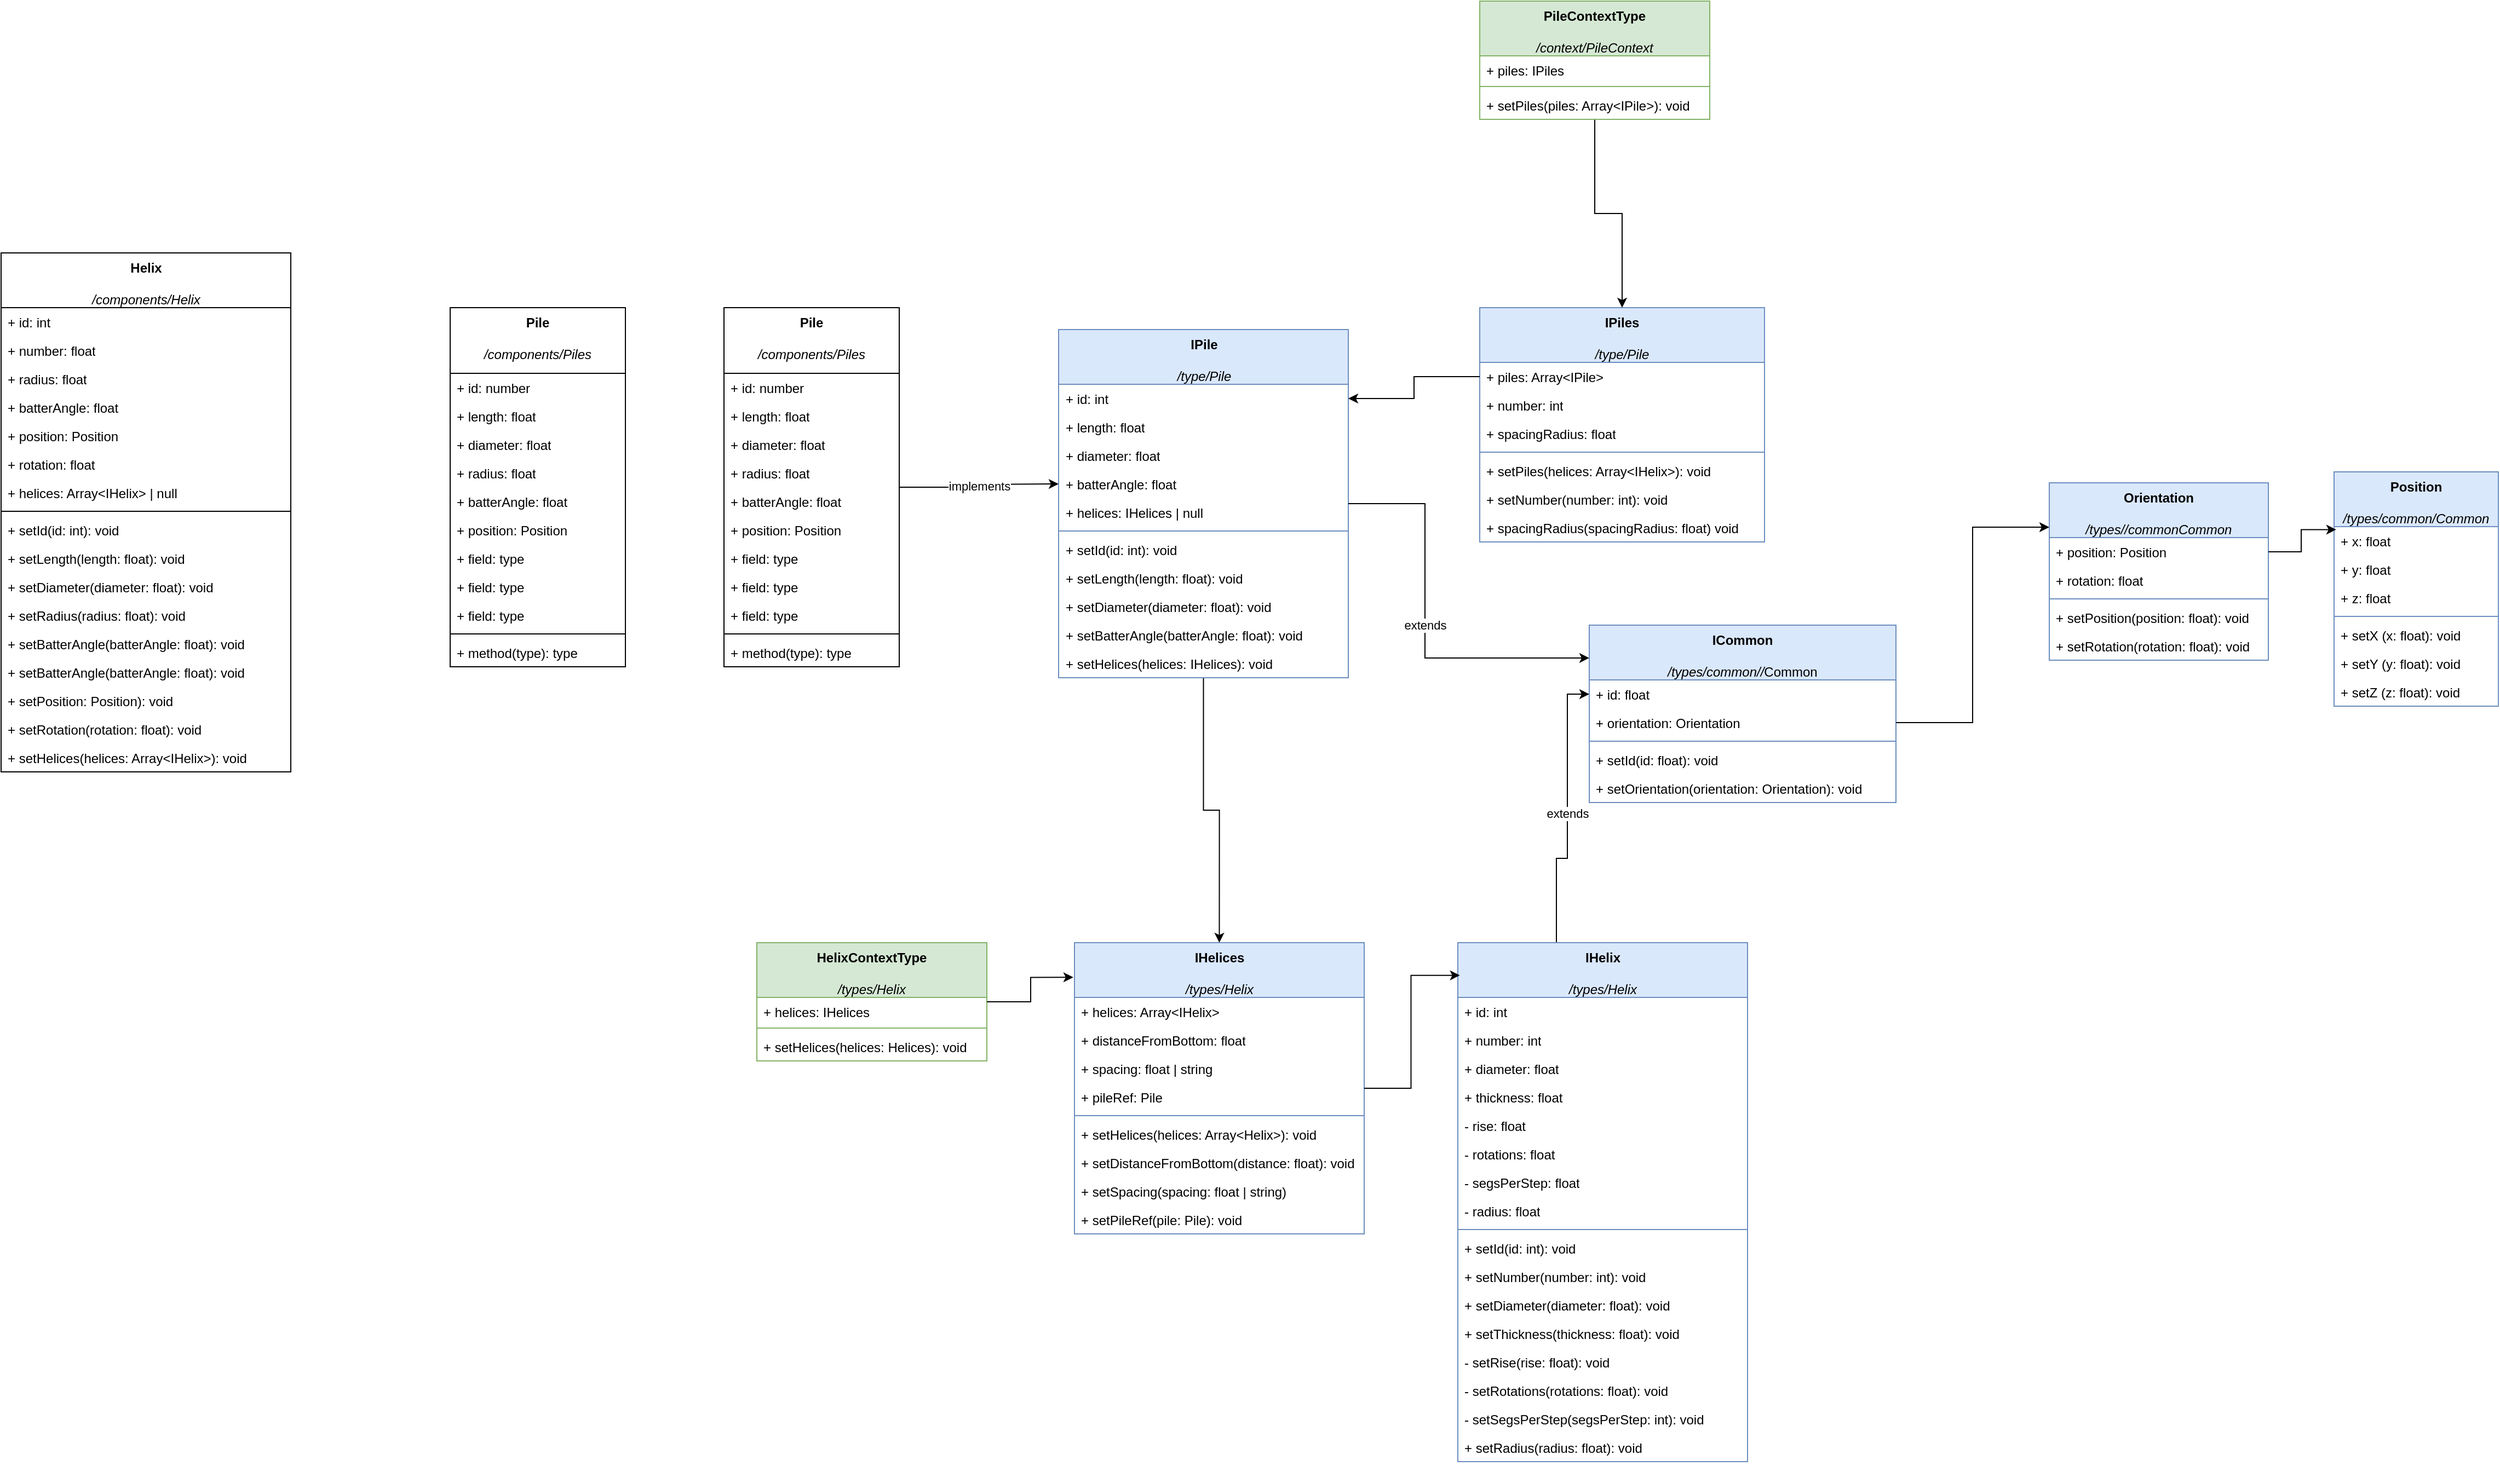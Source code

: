 <mxfile version="23.1.6" type="device">
  <diagram id="C5RBs43oDa-KdzZeNtuy" name="Page-1">
    <mxGraphModel dx="1718" dy="734" grid="1" gridSize="10" guides="1" tooltips="1" connect="1" arrows="1" fold="1" page="1" pageScale="1" pageWidth="827" pageHeight="1169" math="0" shadow="0">
      <root>
        <mxCell id="WIyWlLk6GJQsqaUBKTNV-0" />
        <mxCell id="WIyWlLk6GJQsqaUBKTNV-1" parent="WIyWlLk6GJQsqaUBKTNV-0" />
        <mxCell id="JSByP0DEHDmS1XkmtdI1-201" style="edgeStyle=orthogonalEdgeStyle;rounded=0;orthogonalLoop=1;jettySize=auto;html=1;entryX=0.5;entryY=0;entryDx=0;entryDy=0;" edge="1" parent="WIyWlLk6GJQsqaUBKTNV-1" source="JSByP0DEHDmS1XkmtdI1-0" target="JSByP0DEHDmS1XkmtdI1-121">
          <mxGeometry relative="1" as="geometry" />
        </mxCell>
        <mxCell id="JSByP0DEHDmS1XkmtdI1-0" value="IPile&lt;br style=&quot;border-color: var(--border-color);&quot;&gt;&lt;br style=&quot;border-color: var(--border-color);&quot;&gt;&lt;i style=&quot;border-color: var(--border-color); font-weight: normal;&quot;&gt;/type/Pile&lt;/i&gt;" style="swimlane;fontStyle=1;align=center;verticalAlign=top;childLayout=stackLayout;horizontal=1;startSize=50;horizontalStack=0;resizeParent=1;resizeParentMax=0;resizeLast=0;collapsible=1;marginBottom=0;whiteSpace=wrap;html=1;fillColor=#dae8fc;strokeColor=#6c8ebf;" vertex="1" parent="WIyWlLk6GJQsqaUBKTNV-1">
          <mxGeometry x="315.5" y="380" width="264.5" height="318" as="geometry" />
        </mxCell>
        <mxCell id="JSByP0DEHDmS1XkmtdI1-1" value="+ id: int" style="text;strokeColor=none;fillColor=none;align=left;verticalAlign=top;spacingLeft=4;spacingRight=4;overflow=hidden;rotatable=0;points=[[0,0.5],[1,0.5]];portConstraint=eastwest;whiteSpace=wrap;html=1;" vertex="1" parent="JSByP0DEHDmS1XkmtdI1-0">
          <mxGeometry y="50" width="264.5" height="26" as="geometry" />
        </mxCell>
        <mxCell id="JSByP0DEHDmS1XkmtdI1-5" value="+ length: float" style="text;strokeColor=none;fillColor=none;align=left;verticalAlign=top;spacingLeft=4;spacingRight=4;overflow=hidden;rotatable=0;points=[[0,0.5],[1,0.5]];portConstraint=eastwest;whiteSpace=wrap;html=1;" vertex="1" parent="JSByP0DEHDmS1XkmtdI1-0">
          <mxGeometry y="76" width="264.5" height="26" as="geometry" />
        </mxCell>
        <mxCell id="JSByP0DEHDmS1XkmtdI1-6" value="+ diameter: float" style="text;strokeColor=none;fillColor=none;align=left;verticalAlign=top;spacingLeft=4;spacingRight=4;overflow=hidden;rotatable=0;points=[[0,0.5],[1,0.5]];portConstraint=eastwest;whiteSpace=wrap;html=1;" vertex="1" parent="JSByP0DEHDmS1XkmtdI1-0">
          <mxGeometry y="102" width="264.5" height="26" as="geometry" />
        </mxCell>
        <mxCell id="JSByP0DEHDmS1XkmtdI1-9" value="+ batterAngle: float" style="text;strokeColor=none;fillColor=none;align=left;verticalAlign=top;spacingLeft=4;spacingRight=4;overflow=hidden;rotatable=0;points=[[0,0.5],[1,0.5]];portConstraint=eastwest;whiteSpace=wrap;html=1;" vertex="1" parent="JSByP0DEHDmS1XkmtdI1-0">
          <mxGeometry y="128" width="264.5" height="26" as="geometry" />
        </mxCell>
        <mxCell id="JSByP0DEHDmS1XkmtdI1-11" value="+ helices:&amp;nbsp;IHelices&lt;span style=&quot;background-color: initial;&quot;&gt;&amp;nbsp;| null&lt;/span&gt;" style="text;strokeColor=none;fillColor=none;align=left;verticalAlign=top;spacingLeft=4;spacingRight=4;overflow=hidden;rotatable=0;points=[[0,0.5],[1,0.5]];portConstraint=eastwest;whiteSpace=wrap;html=1;" vertex="1" parent="JSByP0DEHDmS1XkmtdI1-0">
          <mxGeometry y="154" width="264.5" height="26" as="geometry" />
        </mxCell>
        <mxCell id="JSByP0DEHDmS1XkmtdI1-2" value="" style="line;strokeWidth=1;fillColor=none;align=left;verticalAlign=middle;spacingTop=-1;spacingLeft=3;spacingRight=3;rotatable=0;labelPosition=right;points=[];portConstraint=eastwest;strokeColor=inherit;" vertex="1" parent="JSByP0DEHDmS1XkmtdI1-0">
          <mxGeometry y="180" width="264.5" height="8" as="geometry" />
        </mxCell>
        <mxCell id="JSByP0DEHDmS1XkmtdI1-3" value="+ setId(id: int): void" style="text;strokeColor=none;fillColor=none;align=left;verticalAlign=top;spacingLeft=4;spacingRight=4;overflow=hidden;rotatable=0;points=[[0,0.5],[1,0.5]];portConstraint=eastwest;whiteSpace=wrap;html=1;" vertex="1" parent="JSByP0DEHDmS1XkmtdI1-0">
          <mxGeometry y="188" width="264.5" height="26" as="geometry" />
        </mxCell>
        <mxCell id="JSByP0DEHDmS1XkmtdI1-74" value="+ setLength(length: float): void" style="text;strokeColor=none;fillColor=none;align=left;verticalAlign=top;spacingLeft=4;spacingRight=4;overflow=hidden;rotatable=0;points=[[0,0.5],[1,0.5]];portConstraint=eastwest;whiteSpace=wrap;html=1;" vertex="1" parent="JSByP0DEHDmS1XkmtdI1-0">
          <mxGeometry y="214" width="264.5" height="26" as="geometry" />
        </mxCell>
        <mxCell id="JSByP0DEHDmS1XkmtdI1-75" value="+ setDiameter(diameter: float): void" style="text;strokeColor=none;fillColor=none;align=left;verticalAlign=top;spacingLeft=4;spacingRight=4;overflow=hidden;rotatable=0;points=[[0,0.5],[1,0.5]];portConstraint=eastwest;whiteSpace=wrap;html=1;" vertex="1" parent="JSByP0DEHDmS1XkmtdI1-0">
          <mxGeometry y="240" width="264.5" height="26" as="geometry" />
        </mxCell>
        <mxCell id="JSByP0DEHDmS1XkmtdI1-76" value="+ setBatterAngle(batterAngle: float): void" style="text;strokeColor=none;fillColor=none;align=left;verticalAlign=top;spacingLeft=4;spacingRight=4;overflow=hidden;rotatable=0;points=[[0,0.5],[1,0.5]];portConstraint=eastwest;whiteSpace=wrap;html=1;" vertex="1" parent="JSByP0DEHDmS1XkmtdI1-0">
          <mxGeometry y="266" width="264.5" height="26" as="geometry" />
        </mxCell>
        <mxCell id="JSByP0DEHDmS1XkmtdI1-77" value="+ setHelices(helices: IHelices): void" style="text;strokeColor=none;fillColor=none;align=left;verticalAlign=top;spacingLeft=4;spacingRight=4;overflow=hidden;rotatable=0;points=[[0,0.5],[1,0.5]];portConstraint=eastwest;whiteSpace=wrap;html=1;" vertex="1" parent="JSByP0DEHDmS1XkmtdI1-0">
          <mxGeometry y="292" width="264.5" height="26" as="geometry" />
        </mxCell>
        <mxCell id="JSByP0DEHDmS1XkmtdI1-17" value="IPiles&lt;br&gt;&lt;br&gt;&lt;i style=&quot;border-color: var(--border-color); font-weight: normal;&quot;&gt;/type/Pile&lt;/i&gt;" style="swimlane;fontStyle=1;align=center;verticalAlign=top;childLayout=stackLayout;horizontal=1;startSize=50;horizontalStack=0;resizeParent=1;resizeParentMax=0;resizeLast=0;collapsible=1;marginBottom=0;whiteSpace=wrap;html=1;fillColor=#dae8fc;strokeColor=#6c8ebf;" vertex="1" parent="WIyWlLk6GJQsqaUBKTNV-1">
          <mxGeometry x="700" y="360" width="260" height="214" as="geometry" />
        </mxCell>
        <mxCell id="JSByP0DEHDmS1XkmtdI1-18" value="+ piles: Array&amp;lt;IPile&amp;gt;" style="text;strokeColor=none;fillColor=none;align=left;verticalAlign=top;spacingLeft=4;spacingRight=4;overflow=hidden;rotatable=0;points=[[0,0.5],[1,0.5]];portConstraint=eastwest;whiteSpace=wrap;html=1;" vertex="1" parent="JSByP0DEHDmS1XkmtdI1-17">
          <mxGeometry y="50" width="260" height="26" as="geometry" />
        </mxCell>
        <mxCell id="JSByP0DEHDmS1XkmtdI1-19" value="+ number: int" style="text;strokeColor=none;fillColor=none;align=left;verticalAlign=top;spacingLeft=4;spacingRight=4;overflow=hidden;rotatable=0;points=[[0,0.5],[1,0.5]];portConstraint=eastwest;whiteSpace=wrap;html=1;" vertex="1" parent="JSByP0DEHDmS1XkmtdI1-17">
          <mxGeometry y="76" width="260" height="26" as="geometry" />
        </mxCell>
        <mxCell id="JSByP0DEHDmS1XkmtdI1-197" value="+ spacingRadius: float" style="text;strokeColor=none;fillColor=none;align=left;verticalAlign=top;spacingLeft=4;spacingRight=4;overflow=hidden;rotatable=0;points=[[0,0.5],[1,0.5]];portConstraint=eastwest;whiteSpace=wrap;html=1;" vertex="1" parent="JSByP0DEHDmS1XkmtdI1-17">
          <mxGeometry y="102" width="260" height="26" as="geometry" />
        </mxCell>
        <mxCell id="JSByP0DEHDmS1XkmtdI1-27" value="" style="line;strokeWidth=1;fillColor=none;align=left;verticalAlign=middle;spacingTop=-1;spacingLeft=3;spacingRight=3;rotatable=0;labelPosition=right;points=[];portConstraint=eastwest;strokeColor=inherit;" vertex="1" parent="JSByP0DEHDmS1XkmtdI1-17">
          <mxGeometry y="128" width="260" height="8" as="geometry" />
        </mxCell>
        <mxCell id="JSByP0DEHDmS1XkmtdI1-28" value="+ setPiles(helices: Array&amp;lt;IHelix&amp;gt;): void" style="text;strokeColor=none;fillColor=none;align=left;verticalAlign=top;spacingLeft=4;spacingRight=4;overflow=hidden;rotatable=0;points=[[0,0.5],[1,0.5]];portConstraint=eastwest;whiteSpace=wrap;html=1;" vertex="1" parent="JSByP0DEHDmS1XkmtdI1-17">
          <mxGeometry y="136" width="260" height="26" as="geometry" />
        </mxCell>
        <mxCell id="JSByP0DEHDmS1XkmtdI1-31" value="+ setNumber(number: int): void" style="text;strokeColor=none;fillColor=none;align=left;verticalAlign=top;spacingLeft=4;spacingRight=4;overflow=hidden;rotatable=0;points=[[0,0.5],[1,0.5]];portConstraint=eastwest;whiteSpace=wrap;html=1;" vertex="1" parent="JSByP0DEHDmS1XkmtdI1-17">
          <mxGeometry y="162" width="260" height="26" as="geometry" />
        </mxCell>
        <mxCell id="JSByP0DEHDmS1XkmtdI1-198" value="+ spacingRadius(spacingRadius: float) void" style="text;strokeColor=none;fillColor=none;align=left;verticalAlign=top;spacingLeft=4;spacingRight=4;overflow=hidden;rotatable=0;points=[[0,0.5],[1,0.5]];portConstraint=eastwest;whiteSpace=wrap;html=1;" vertex="1" parent="JSByP0DEHDmS1XkmtdI1-17">
          <mxGeometry y="188" width="260" height="26" as="geometry" />
        </mxCell>
        <mxCell id="JSByP0DEHDmS1XkmtdI1-33" value="Position&lt;br&gt;&lt;br&gt;&lt;i style=&quot;border-color: var(--border-color); font-weight: normal;&quot;&gt;/types/common/Common&lt;/i&gt;" style="swimlane;fontStyle=1;align=center;verticalAlign=top;childLayout=stackLayout;horizontal=1;startSize=50;horizontalStack=0;resizeParent=1;resizeParentMax=0;resizeLast=0;collapsible=1;marginBottom=0;whiteSpace=wrap;html=1;fillColor=#dae8fc;strokeColor=#6c8ebf;" vertex="1" parent="WIyWlLk6GJQsqaUBKTNV-1">
          <mxGeometry x="1480" y="510" width="150" height="214" as="geometry" />
        </mxCell>
        <mxCell id="JSByP0DEHDmS1XkmtdI1-34" value="+ x: float" style="text;strokeColor=none;fillColor=none;align=left;verticalAlign=top;spacingLeft=4;spacingRight=4;overflow=hidden;rotatable=0;points=[[0,0.5],[1,0.5]];portConstraint=eastwest;whiteSpace=wrap;html=1;" vertex="1" parent="JSByP0DEHDmS1XkmtdI1-33">
          <mxGeometry y="50" width="150" height="26" as="geometry" />
        </mxCell>
        <mxCell id="JSByP0DEHDmS1XkmtdI1-35" value="+ y: float" style="text;strokeColor=none;fillColor=none;align=left;verticalAlign=top;spacingLeft=4;spacingRight=4;overflow=hidden;rotatable=0;points=[[0,0.5],[1,0.5]];portConstraint=eastwest;whiteSpace=wrap;html=1;" vertex="1" parent="JSByP0DEHDmS1XkmtdI1-33">
          <mxGeometry y="76" width="150" height="26" as="geometry" />
        </mxCell>
        <mxCell id="JSByP0DEHDmS1XkmtdI1-39" value="+ z: float" style="text;strokeColor=none;fillColor=none;align=left;verticalAlign=top;spacingLeft=4;spacingRight=4;overflow=hidden;rotatable=0;points=[[0,0.5],[1,0.5]];portConstraint=eastwest;whiteSpace=wrap;html=1;" vertex="1" parent="JSByP0DEHDmS1XkmtdI1-33">
          <mxGeometry y="102" width="150" height="26" as="geometry" />
        </mxCell>
        <mxCell id="JSByP0DEHDmS1XkmtdI1-36" value="" style="line;strokeWidth=1;fillColor=none;align=left;verticalAlign=middle;spacingTop=-1;spacingLeft=3;spacingRight=3;rotatable=0;labelPosition=right;points=[];portConstraint=eastwest;strokeColor=inherit;" vertex="1" parent="JSByP0DEHDmS1XkmtdI1-33">
          <mxGeometry y="128" width="150" height="8" as="geometry" />
        </mxCell>
        <mxCell id="JSByP0DEHDmS1XkmtdI1-37" value="+ setX (x: float): void" style="text;strokeColor=none;fillColor=none;align=left;verticalAlign=top;spacingLeft=4;spacingRight=4;overflow=hidden;rotatable=0;points=[[0,0.5],[1,0.5]];portConstraint=eastwest;whiteSpace=wrap;html=1;" vertex="1" parent="JSByP0DEHDmS1XkmtdI1-33">
          <mxGeometry y="136" width="150" height="26" as="geometry" />
        </mxCell>
        <mxCell id="JSByP0DEHDmS1XkmtdI1-38" value="+ setY (y: float): void" style="text;strokeColor=none;fillColor=none;align=left;verticalAlign=top;spacingLeft=4;spacingRight=4;overflow=hidden;rotatable=0;points=[[0,0.5],[1,0.5]];portConstraint=eastwest;whiteSpace=wrap;html=1;" vertex="1" parent="JSByP0DEHDmS1XkmtdI1-33">
          <mxGeometry y="162" width="150" height="26" as="geometry" />
        </mxCell>
        <mxCell id="JSByP0DEHDmS1XkmtdI1-40" value="+ setZ (z: float): void" style="text;strokeColor=none;fillColor=none;align=left;verticalAlign=top;spacingLeft=4;spacingRight=4;overflow=hidden;rotatable=0;points=[[0,0.5],[1,0.5]];portConstraint=eastwest;whiteSpace=wrap;html=1;" vertex="1" parent="JSByP0DEHDmS1XkmtdI1-33">
          <mxGeometry y="188" width="150" height="26" as="geometry" />
        </mxCell>
        <mxCell id="JSByP0DEHDmS1XkmtdI1-42" style="edgeStyle=orthogonalEdgeStyle;rounded=0;orthogonalLoop=1;jettySize=auto;html=1;entryX=1;entryY=0.5;entryDx=0;entryDy=0;" edge="1" parent="WIyWlLk6GJQsqaUBKTNV-1" source="JSByP0DEHDmS1XkmtdI1-18" target="JSByP0DEHDmS1XkmtdI1-1">
          <mxGeometry relative="1" as="geometry" />
        </mxCell>
        <mxCell id="JSByP0DEHDmS1XkmtdI1-59" style="edgeStyle=orthogonalEdgeStyle;rounded=0;orthogonalLoop=1;jettySize=auto;html=1;entryX=0.5;entryY=0;entryDx=0;entryDy=0;" edge="1" parent="WIyWlLk6GJQsqaUBKTNV-1" source="JSByP0DEHDmS1XkmtdI1-43" target="JSByP0DEHDmS1XkmtdI1-17">
          <mxGeometry relative="1" as="geometry" />
        </mxCell>
        <mxCell id="JSByP0DEHDmS1XkmtdI1-43" value="PileContextType&lt;br&gt;&lt;br&gt;&lt;i style=&quot;border-color: var(--border-color); font-weight: normal;&quot;&gt;/context/PileContext&lt;/i&gt;" style="swimlane;fontStyle=1;align=center;verticalAlign=top;childLayout=stackLayout;horizontal=1;startSize=50;horizontalStack=0;resizeParent=1;resizeParentMax=0;resizeLast=0;collapsible=1;marginBottom=0;whiteSpace=wrap;html=1;fillColor=#d5e8d4;strokeColor=#82b366;" vertex="1" parent="WIyWlLk6GJQsqaUBKTNV-1">
          <mxGeometry x="700" y="80" width="210" height="108" as="geometry" />
        </mxCell>
        <mxCell id="JSByP0DEHDmS1XkmtdI1-44" value="+ piles: IPiles" style="text;strokeColor=none;fillColor=none;align=left;verticalAlign=top;spacingLeft=4;spacingRight=4;overflow=hidden;rotatable=0;points=[[0,0.5],[1,0.5]];portConstraint=eastwest;whiteSpace=wrap;html=1;" vertex="1" parent="JSByP0DEHDmS1XkmtdI1-43">
          <mxGeometry y="50" width="210" height="24" as="geometry" />
        </mxCell>
        <mxCell id="JSByP0DEHDmS1XkmtdI1-53" value="" style="line;strokeWidth=1;fillColor=none;align=left;verticalAlign=middle;spacingTop=-1;spacingLeft=3;spacingRight=3;rotatable=0;labelPosition=right;points=[];portConstraint=eastwest;strokeColor=inherit;" vertex="1" parent="JSByP0DEHDmS1XkmtdI1-43">
          <mxGeometry y="74" width="210" height="8" as="geometry" />
        </mxCell>
        <mxCell id="JSByP0DEHDmS1XkmtdI1-54" value="+ setPiles(piles: Array&amp;lt;IPile&amp;gt;): void" style="text;strokeColor=none;fillColor=none;align=left;verticalAlign=top;spacingLeft=4;spacingRight=4;overflow=hidden;rotatable=0;points=[[0,0.5],[1,0.5]];portConstraint=eastwest;whiteSpace=wrap;html=1;" vertex="1" parent="JSByP0DEHDmS1XkmtdI1-43">
          <mxGeometry y="82" width="210" height="26" as="geometry" />
        </mxCell>
        <mxCell id="JSByP0DEHDmS1XkmtdI1-72" value="implements" style="edgeStyle=orthogonalEdgeStyle;rounded=0;orthogonalLoop=1;jettySize=auto;html=1;entryX=0;entryY=0.5;entryDx=0;entryDy=0;" edge="1" parent="WIyWlLk6GJQsqaUBKTNV-1" source="JSByP0DEHDmS1XkmtdI1-60">
          <mxGeometry relative="1" as="geometry">
            <mxPoint x="315.5" y="521.0" as="targetPoint" />
          </mxGeometry>
        </mxCell>
        <mxCell id="JSByP0DEHDmS1XkmtdI1-60" value="Pile&lt;br&gt;&lt;br&gt;&lt;span style=&quot;font-weight: normal;&quot;&gt;&lt;i&gt;/components/Piles&lt;/i&gt;&lt;/span&gt;" style="swimlane;fontStyle=1;align=center;verticalAlign=top;childLayout=stackLayout;horizontal=1;startSize=60;horizontalStack=0;resizeParent=1;resizeParentMax=0;resizeLast=0;collapsible=1;marginBottom=0;whiteSpace=wrap;html=1;rounded=0;" vertex="1" parent="WIyWlLk6GJQsqaUBKTNV-1">
          <mxGeometry x="10" y="360" width="160" height="328" as="geometry" />
        </mxCell>
        <mxCell id="JSByP0DEHDmS1XkmtdI1-61" value="+ id: number" style="text;strokeColor=none;fillColor=none;align=left;verticalAlign=top;spacingLeft=4;spacingRight=4;overflow=hidden;rotatable=0;points=[[0,0.5],[1,0.5]];portConstraint=eastwest;whiteSpace=wrap;html=1;" vertex="1" parent="JSByP0DEHDmS1XkmtdI1-60">
          <mxGeometry y="60" width="160" height="26" as="geometry" />
        </mxCell>
        <mxCell id="JSByP0DEHDmS1XkmtdI1-62" value="+ length: float" style="text;strokeColor=none;fillColor=none;align=left;verticalAlign=top;spacingLeft=4;spacingRight=4;overflow=hidden;rotatable=0;points=[[0,0.5],[1,0.5]];portConstraint=eastwest;whiteSpace=wrap;html=1;" vertex="1" parent="JSByP0DEHDmS1XkmtdI1-60">
          <mxGeometry y="86" width="160" height="26" as="geometry" />
        </mxCell>
        <mxCell id="JSByP0DEHDmS1XkmtdI1-63" value="+ diameter: float" style="text;strokeColor=none;fillColor=none;align=left;verticalAlign=top;spacingLeft=4;spacingRight=4;overflow=hidden;rotatable=0;points=[[0,0.5],[1,0.5]];portConstraint=eastwest;whiteSpace=wrap;html=1;" vertex="1" parent="JSByP0DEHDmS1XkmtdI1-60">
          <mxGeometry y="112" width="160" height="26" as="geometry" />
        </mxCell>
        <mxCell id="JSByP0DEHDmS1XkmtdI1-64" value="+ radius: float" style="text;strokeColor=none;fillColor=none;align=left;verticalAlign=top;spacingLeft=4;spacingRight=4;overflow=hidden;rotatable=0;points=[[0,0.5],[1,0.5]];portConstraint=eastwest;whiteSpace=wrap;html=1;" vertex="1" parent="JSByP0DEHDmS1XkmtdI1-60">
          <mxGeometry y="138" width="160" height="26" as="geometry" />
        </mxCell>
        <mxCell id="JSByP0DEHDmS1XkmtdI1-65" value="+ batterAngle: float" style="text;strokeColor=none;fillColor=none;align=left;verticalAlign=top;spacingLeft=4;spacingRight=4;overflow=hidden;rotatable=0;points=[[0,0.5],[1,0.5]];portConstraint=eastwest;whiteSpace=wrap;html=1;" vertex="1" parent="JSByP0DEHDmS1XkmtdI1-60">
          <mxGeometry y="164" width="160" height="26" as="geometry" />
        </mxCell>
        <mxCell id="JSByP0DEHDmS1XkmtdI1-66" value="+ position: Position" style="text;strokeColor=none;fillColor=none;align=left;verticalAlign=top;spacingLeft=4;spacingRight=4;overflow=hidden;rotatable=0;points=[[0,0.5],[1,0.5]];portConstraint=eastwest;whiteSpace=wrap;html=1;" vertex="1" parent="JSByP0DEHDmS1XkmtdI1-60">
          <mxGeometry y="190" width="160" height="26" as="geometry" />
        </mxCell>
        <mxCell id="JSByP0DEHDmS1XkmtdI1-67" value="+ field: type" style="text;strokeColor=none;fillColor=none;align=left;verticalAlign=top;spacingLeft=4;spacingRight=4;overflow=hidden;rotatable=0;points=[[0,0.5],[1,0.5]];portConstraint=eastwest;whiteSpace=wrap;html=1;" vertex="1" parent="JSByP0DEHDmS1XkmtdI1-60">
          <mxGeometry y="216" width="160" height="26" as="geometry" />
        </mxCell>
        <mxCell id="JSByP0DEHDmS1XkmtdI1-68" value="+ field: type" style="text;strokeColor=none;fillColor=none;align=left;verticalAlign=top;spacingLeft=4;spacingRight=4;overflow=hidden;rotatable=0;points=[[0,0.5],[1,0.5]];portConstraint=eastwest;whiteSpace=wrap;html=1;" vertex="1" parent="JSByP0DEHDmS1XkmtdI1-60">
          <mxGeometry y="242" width="160" height="26" as="geometry" />
        </mxCell>
        <mxCell id="JSByP0DEHDmS1XkmtdI1-69" value="+ field: type" style="text;strokeColor=none;fillColor=none;align=left;verticalAlign=top;spacingLeft=4;spacingRight=4;overflow=hidden;rotatable=0;points=[[0,0.5],[1,0.5]];portConstraint=eastwest;whiteSpace=wrap;html=1;" vertex="1" parent="JSByP0DEHDmS1XkmtdI1-60">
          <mxGeometry y="268" width="160" height="26" as="geometry" />
        </mxCell>
        <mxCell id="JSByP0DEHDmS1XkmtdI1-70" value="" style="line;strokeWidth=1;fillColor=none;align=left;verticalAlign=middle;spacingTop=-1;spacingLeft=3;spacingRight=3;rotatable=0;labelPosition=right;points=[];portConstraint=eastwest;strokeColor=inherit;" vertex="1" parent="JSByP0DEHDmS1XkmtdI1-60">
          <mxGeometry y="294" width="160" height="8" as="geometry" />
        </mxCell>
        <mxCell id="JSByP0DEHDmS1XkmtdI1-71" value="+ method(type): type" style="text;strokeColor=none;fillColor=none;align=left;verticalAlign=top;spacingLeft=4;spacingRight=4;overflow=hidden;rotatable=0;points=[[0,0.5],[1,0.5]];portConstraint=eastwest;whiteSpace=wrap;html=1;" vertex="1" parent="JSByP0DEHDmS1XkmtdI1-60">
          <mxGeometry y="302" width="160" height="26" as="geometry" />
        </mxCell>
        <mxCell id="JSByP0DEHDmS1XkmtdI1-102" value="Helix&lt;br style=&quot;border-color: var(--border-color);&quot;&gt;&lt;br style=&quot;border-color: var(--border-color);&quot;&gt;&lt;i style=&quot;border-color: var(--border-color); font-weight: normal;&quot;&gt;/components/Helix&lt;/i&gt;" style="swimlane;fontStyle=1;align=center;verticalAlign=top;childLayout=stackLayout;horizontal=1;startSize=50;horizontalStack=0;resizeParent=1;resizeParentMax=0;resizeLast=0;collapsible=1;marginBottom=0;whiteSpace=wrap;html=1;" vertex="1" parent="WIyWlLk6GJQsqaUBKTNV-1">
          <mxGeometry x="-650" y="310" width="264.5" height="474" as="geometry" />
        </mxCell>
        <mxCell id="JSByP0DEHDmS1XkmtdI1-103" value="+ id: int" style="text;strokeColor=none;fillColor=none;align=left;verticalAlign=top;spacingLeft=4;spacingRight=4;overflow=hidden;rotatable=0;points=[[0,0.5],[1,0.5]];portConstraint=eastwest;whiteSpace=wrap;html=1;" vertex="1" parent="JSByP0DEHDmS1XkmtdI1-102">
          <mxGeometry y="50" width="264.5" height="26" as="geometry" />
        </mxCell>
        <mxCell id="JSByP0DEHDmS1XkmtdI1-104" value="+ number: float" style="text;strokeColor=none;fillColor=none;align=left;verticalAlign=top;spacingLeft=4;spacingRight=4;overflow=hidden;rotatable=0;points=[[0,0.5],[1,0.5]];portConstraint=eastwest;whiteSpace=wrap;html=1;" vertex="1" parent="JSByP0DEHDmS1XkmtdI1-102">
          <mxGeometry y="76" width="264.5" height="26" as="geometry" />
        </mxCell>
        <mxCell id="JSByP0DEHDmS1XkmtdI1-106" value="+ radius: float" style="text;strokeColor=none;fillColor=none;align=left;verticalAlign=top;spacingLeft=4;spacingRight=4;overflow=hidden;rotatable=0;points=[[0,0.5],[1,0.5]];portConstraint=eastwest;whiteSpace=wrap;html=1;" vertex="1" parent="JSByP0DEHDmS1XkmtdI1-102">
          <mxGeometry y="102" width="264.5" height="26" as="geometry" />
        </mxCell>
        <mxCell id="JSByP0DEHDmS1XkmtdI1-107" value="+ batterAngle: float" style="text;strokeColor=none;fillColor=none;align=left;verticalAlign=top;spacingLeft=4;spacingRight=4;overflow=hidden;rotatable=0;points=[[0,0.5],[1,0.5]];portConstraint=eastwest;whiteSpace=wrap;html=1;" vertex="1" parent="JSByP0DEHDmS1XkmtdI1-102">
          <mxGeometry y="128" width="264.5" height="26" as="geometry" />
        </mxCell>
        <mxCell id="JSByP0DEHDmS1XkmtdI1-108" value="+ position: Position" style="text;strokeColor=none;fillColor=none;align=left;verticalAlign=top;spacingLeft=4;spacingRight=4;overflow=hidden;rotatable=0;points=[[0,0.5],[1,0.5]];portConstraint=eastwest;whiteSpace=wrap;html=1;" vertex="1" parent="JSByP0DEHDmS1XkmtdI1-102">
          <mxGeometry y="154" width="264.5" height="26" as="geometry" />
        </mxCell>
        <mxCell id="JSByP0DEHDmS1XkmtdI1-109" value="+ rotation: float" style="text;strokeColor=none;fillColor=none;align=left;verticalAlign=top;spacingLeft=4;spacingRight=4;overflow=hidden;rotatable=0;points=[[0,0.5],[1,0.5]];portConstraint=eastwest;whiteSpace=wrap;html=1;" vertex="1" parent="JSByP0DEHDmS1XkmtdI1-102">
          <mxGeometry y="180" width="264.5" height="26" as="geometry" />
        </mxCell>
        <mxCell id="JSByP0DEHDmS1XkmtdI1-110" value="+ helices: Array&amp;lt;IHelix&amp;gt; | null" style="text;strokeColor=none;fillColor=none;align=left;verticalAlign=top;spacingLeft=4;spacingRight=4;overflow=hidden;rotatable=0;points=[[0,0.5],[1,0.5]];portConstraint=eastwest;whiteSpace=wrap;html=1;" vertex="1" parent="JSByP0DEHDmS1XkmtdI1-102">
          <mxGeometry y="206" width="264.5" height="26" as="geometry" />
        </mxCell>
        <mxCell id="JSByP0DEHDmS1XkmtdI1-111" value="" style="line;strokeWidth=1;fillColor=none;align=left;verticalAlign=middle;spacingTop=-1;spacingLeft=3;spacingRight=3;rotatable=0;labelPosition=right;points=[];portConstraint=eastwest;strokeColor=inherit;" vertex="1" parent="JSByP0DEHDmS1XkmtdI1-102">
          <mxGeometry y="232" width="264.5" height="8" as="geometry" />
        </mxCell>
        <mxCell id="JSByP0DEHDmS1XkmtdI1-112" value="+ setId(id: int): void" style="text;strokeColor=none;fillColor=none;align=left;verticalAlign=top;spacingLeft=4;spacingRight=4;overflow=hidden;rotatable=0;points=[[0,0.5],[1,0.5]];portConstraint=eastwest;whiteSpace=wrap;html=1;" vertex="1" parent="JSByP0DEHDmS1XkmtdI1-102">
          <mxGeometry y="240" width="264.5" height="26" as="geometry" />
        </mxCell>
        <mxCell id="JSByP0DEHDmS1XkmtdI1-113" value="+ setLength(length: float): void" style="text;strokeColor=none;fillColor=none;align=left;verticalAlign=top;spacingLeft=4;spacingRight=4;overflow=hidden;rotatable=0;points=[[0,0.5],[1,0.5]];portConstraint=eastwest;whiteSpace=wrap;html=1;" vertex="1" parent="JSByP0DEHDmS1XkmtdI1-102">
          <mxGeometry y="266" width="264.5" height="26" as="geometry" />
        </mxCell>
        <mxCell id="JSByP0DEHDmS1XkmtdI1-114" value="+ setDiameter(diameter: float): void" style="text;strokeColor=none;fillColor=none;align=left;verticalAlign=top;spacingLeft=4;spacingRight=4;overflow=hidden;rotatable=0;points=[[0,0.5],[1,0.5]];portConstraint=eastwest;whiteSpace=wrap;html=1;" vertex="1" parent="JSByP0DEHDmS1XkmtdI1-102">
          <mxGeometry y="292" width="264.5" height="26" as="geometry" />
        </mxCell>
        <mxCell id="JSByP0DEHDmS1XkmtdI1-115" value="+ setRadius(radius: float): void" style="text;strokeColor=none;fillColor=none;align=left;verticalAlign=top;spacingLeft=4;spacingRight=4;overflow=hidden;rotatable=0;points=[[0,0.5],[1,0.5]];portConstraint=eastwest;whiteSpace=wrap;html=1;" vertex="1" parent="JSByP0DEHDmS1XkmtdI1-102">
          <mxGeometry y="318" width="264.5" height="26" as="geometry" />
        </mxCell>
        <mxCell id="JSByP0DEHDmS1XkmtdI1-116" value="+ setBatterAngle(batterAngle: float): void" style="text;strokeColor=none;fillColor=none;align=left;verticalAlign=top;spacingLeft=4;spacingRight=4;overflow=hidden;rotatable=0;points=[[0,0.5],[1,0.5]];portConstraint=eastwest;whiteSpace=wrap;html=1;" vertex="1" parent="JSByP0DEHDmS1XkmtdI1-102">
          <mxGeometry y="344" width="264.5" height="26" as="geometry" />
        </mxCell>
        <mxCell id="JSByP0DEHDmS1XkmtdI1-117" value="+ setBatterAngle(batterAngle: float): void" style="text;strokeColor=none;fillColor=none;align=left;verticalAlign=top;spacingLeft=4;spacingRight=4;overflow=hidden;rotatable=0;points=[[0,0.5],[1,0.5]];portConstraint=eastwest;whiteSpace=wrap;html=1;" vertex="1" parent="JSByP0DEHDmS1XkmtdI1-102">
          <mxGeometry y="370" width="264.5" height="26" as="geometry" />
        </mxCell>
        <mxCell id="JSByP0DEHDmS1XkmtdI1-118" value="+ setPosition: Position): void" style="text;strokeColor=none;fillColor=none;align=left;verticalAlign=top;spacingLeft=4;spacingRight=4;overflow=hidden;rotatable=0;points=[[0,0.5],[1,0.5]];portConstraint=eastwest;whiteSpace=wrap;html=1;" vertex="1" parent="JSByP0DEHDmS1XkmtdI1-102">
          <mxGeometry y="396" width="264.5" height="26" as="geometry" />
        </mxCell>
        <mxCell id="JSByP0DEHDmS1XkmtdI1-119" value="+ setRotation(rotation: float): void" style="text;strokeColor=none;fillColor=none;align=left;verticalAlign=top;spacingLeft=4;spacingRight=4;overflow=hidden;rotatable=0;points=[[0,0.5],[1,0.5]];portConstraint=eastwest;whiteSpace=wrap;html=1;" vertex="1" parent="JSByP0DEHDmS1XkmtdI1-102">
          <mxGeometry y="422" width="264.5" height="26" as="geometry" />
        </mxCell>
        <mxCell id="JSByP0DEHDmS1XkmtdI1-120" value="+ setHelices(helices: Array&amp;lt;IHelix&amp;gt;): void" style="text;strokeColor=none;fillColor=none;align=left;verticalAlign=top;spacingLeft=4;spacingRight=4;overflow=hidden;rotatable=0;points=[[0,0.5],[1,0.5]];portConstraint=eastwest;whiteSpace=wrap;html=1;" vertex="1" parent="JSByP0DEHDmS1XkmtdI1-102">
          <mxGeometry y="448" width="264.5" height="26" as="geometry" />
        </mxCell>
        <mxCell id="JSByP0DEHDmS1XkmtdI1-121" value="IHelices&lt;br style=&quot;border-color: var(--border-color);&quot;&gt;&lt;br style=&quot;border-color: var(--border-color);&quot;&gt;&lt;i style=&quot;border-color: var(--border-color); font-weight: normal;&quot;&gt;/types/Helix&lt;/i&gt;" style="swimlane;fontStyle=1;align=center;verticalAlign=top;childLayout=stackLayout;horizontal=1;startSize=50;horizontalStack=0;resizeParent=1;resizeParentMax=0;resizeLast=0;collapsible=1;marginBottom=0;whiteSpace=wrap;html=1;fillColor=#dae8fc;strokeColor=#6c8ebf;" vertex="1" parent="WIyWlLk6GJQsqaUBKTNV-1">
          <mxGeometry x="330" y="940" width="264.5" height="266" as="geometry" />
        </mxCell>
        <mxCell id="JSByP0DEHDmS1XkmtdI1-122" value="+ helices: Array&amp;lt;IHelix&amp;gt;" style="text;strokeColor=none;fillColor=none;align=left;verticalAlign=top;spacingLeft=4;spacingRight=4;overflow=hidden;rotatable=0;points=[[0,0.5],[1,0.5]];portConstraint=eastwest;whiteSpace=wrap;html=1;" vertex="1" parent="JSByP0DEHDmS1XkmtdI1-121">
          <mxGeometry y="50" width="264.5" height="26" as="geometry" />
        </mxCell>
        <mxCell id="JSByP0DEHDmS1XkmtdI1-123" value="+ distanceFromBottom: float" style="text;strokeColor=none;fillColor=none;align=left;verticalAlign=top;spacingLeft=4;spacingRight=4;overflow=hidden;rotatable=0;points=[[0,0.5],[1,0.5]];portConstraint=eastwest;whiteSpace=wrap;html=1;" vertex="1" parent="JSByP0DEHDmS1XkmtdI1-121">
          <mxGeometry y="76" width="264.5" height="26" as="geometry" />
        </mxCell>
        <mxCell id="JSByP0DEHDmS1XkmtdI1-180" value="+ spacing: float | string" style="text;strokeColor=none;fillColor=none;align=left;verticalAlign=top;spacingLeft=4;spacingRight=4;overflow=hidden;rotatable=0;points=[[0,0.5],[1,0.5]];portConstraint=eastwest;whiteSpace=wrap;html=1;" vertex="1" parent="JSByP0DEHDmS1XkmtdI1-121">
          <mxGeometry y="102" width="264.5" height="26" as="geometry" />
        </mxCell>
        <mxCell id="JSByP0DEHDmS1XkmtdI1-125" value="+ pileRef: Pile" style="text;strokeColor=none;fillColor=none;align=left;verticalAlign=top;spacingLeft=4;spacingRight=4;overflow=hidden;rotatable=0;points=[[0,0.5],[1,0.5]];portConstraint=eastwest;whiteSpace=wrap;html=1;" vertex="1" parent="JSByP0DEHDmS1XkmtdI1-121">
          <mxGeometry y="128" width="264.5" height="26" as="geometry" />
        </mxCell>
        <mxCell id="JSByP0DEHDmS1XkmtdI1-130" value="" style="line;strokeWidth=1;fillColor=none;align=left;verticalAlign=middle;spacingTop=-1;spacingLeft=3;spacingRight=3;rotatable=0;labelPosition=right;points=[];portConstraint=eastwest;strokeColor=inherit;" vertex="1" parent="JSByP0DEHDmS1XkmtdI1-121">
          <mxGeometry y="154" width="264.5" height="8" as="geometry" />
        </mxCell>
        <mxCell id="JSByP0DEHDmS1XkmtdI1-131" value="+ setHelices(helices: Array&amp;lt;Helix&amp;gt;): void" style="text;strokeColor=none;fillColor=none;align=left;verticalAlign=top;spacingLeft=4;spacingRight=4;overflow=hidden;rotatable=0;points=[[0,0.5],[1,0.5]];portConstraint=eastwest;whiteSpace=wrap;html=1;" vertex="1" parent="JSByP0DEHDmS1XkmtdI1-121">
          <mxGeometry y="162" width="264.5" height="26" as="geometry" />
        </mxCell>
        <mxCell id="JSByP0DEHDmS1XkmtdI1-132" value="+ setDistanceFromBottom(distance: float): void" style="text;strokeColor=none;fillColor=none;align=left;verticalAlign=top;spacingLeft=4;spacingRight=4;overflow=hidden;rotatable=0;points=[[0,0.5],[1,0.5]];portConstraint=eastwest;whiteSpace=wrap;html=1;" vertex="1" parent="JSByP0DEHDmS1XkmtdI1-121">
          <mxGeometry y="188" width="264.5" height="26" as="geometry" />
        </mxCell>
        <mxCell id="JSByP0DEHDmS1XkmtdI1-181" value="+ setSpacing(spacing: float | string)" style="text;strokeColor=none;fillColor=none;align=left;verticalAlign=top;spacingLeft=4;spacingRight=4;overflow=hidden;rotatable=0;points=[[0,0.5],[1,0.5]];portConstraint=eastwest;whiteSpace=wrap;html=1;" vertex="1" parent="JSByP0DEHDmS1XkmtdI1-121">
          <mxGeometry y="214" width="264.5" height="26" as="geometry" />
        </mxCell>
        <mxCell id="JSByP0DEHDmS1XkmtdI1-133" value="+ setPileRef(pile: Pile): void" style="text;strokeColor=none;fillColor=none;align=left;verticalAlign=top;spacingLeft=4;spacingRight=4;overflow=hidden;rotatable=0;points=[[0,0.5],[1,0.5]];portConstraint=eastwest;whiteSpace=wrap;html=1;" vertex="1" parent="JSByP0DEHDmS1XkmtdI1-121">
          <mxGeometry y="240" width="264.5" height="26" as="geometry" />
        </mxCell>
        <mxCell id="JSByP0DEHDmS1XkmtdI1-140" value="ICommon&lt;br&gt;&lt;br&gt;&lt;span style=&quot;font-weight: normal;&quot;&gt;&lt;i style=&quot;border-color: var(--border-color);&quot;&gt;/types/common//&lt;/i&gt;Common&lt;/span&gt;" style="swimlane;fontStyle=1;align=center;verticalAlign=top;childLayout=stackLayout;horizontal=1;startSize=50;horizontalStack=0;resizeParent=1;resizeParentMax=0;resizeLast=0;collapsible=1;marginBottom=0;whiteSpace=wrap;html=1;fillColor=#dae8fc;strokeColor=#6c8ebf;" vertex="1" parent="WIyWlLk6GJQsqaUBKTNV-1">
          <mxGeometry x="800" y="650" width="280" height="162" as="geometry" />
        </mxCell>
        <mxCell id="JSByP0DEHDmS1XkmtdI1-141" value="+ id: float" style="text;strokeColor=none;fillColor=none;align=left;verticalAlign=top;spacingLeft=4;spacingRight=4;overflow=hidden;rotatable=0;points=[[0,0.5],[1,0.5]];portConstraint=eastwest;whiteSpace=wrap;html=1;" vertex="1" parent="JSByP0DEHDmS1XkmtdI1-140">
          <mxGeometry y="50" width="280" height="26" as="geometry" />
        </mxCell>
        <mxCell id="JSByP0DEHDmS1XkmtdI1-178" value="+ orientation: Orientation" style="text;strokeColor=none;fillColor=none;align=left;verticalAlign=top;spacingLeft=4;spacingRight=4;overflow=hidden;rotatable=0;points=[[0,0.5],[1,0.5]];portConstraint=eastwest;whiteSpace=wrap;html=1;" vertex="1" parent="JSByP0DEHDmS1XkmtdI1-140">
          <mxGeometry y="76" width="280" height="26" as="geometry" />
        </mxCell>
        <mxCell id="JSByP0DEHDmS1XkmtdI1-144" value="" style="line;strokeWidth=1;fillColor=none;align=left;verticalAlign=middle;spacingTop=-1;spacingLeft=3;spacingRight=3;rotatable=0;labelPosition=right;points=[];portConstraint=eastwest;strokeColor=inherit;" vertex="1" parent="JSByP0DEHDmS1XkmtdI1-140">
          <mxGeometry y="102" width="280" height="8" as="geometry" />
        </mxCell>
        <mxCell id="JSByP0DEHDmS1XkmtdI1-145" value="+ setId(id: float): void" style="text;strokeColor=none;fillColor=none;align=left;verticalAlign=top;spacingLeft=4;spacingRight=4;overflow=hidden;rotatable=0;points=[[0,0.5],[1,0.5]];portConstraint=eastwest;whiteSpace=wrap;html=1;" vertex="1" parent="JSByP0DEHDmS1XkmtdI1-140">
          <mxGeometry y="110" width="280" height="26" as="geometry" />
        </mxCell>
        <mxCell id="JSByP0DEHDmS1XkmtdI1-146" value="+ setOrientation(orientation: Orientation): void" style="text;strokeColor=none;fillColor=none;align=left;verticalAlign=top;spacingLeft=4;spacingRight=4;overflow=hidden;rotatable=0;points=[[0,0.5],[1,0.5]];portConstraint=eastwest;whiteSpace=wrap;html=1;" vertex="1" parent="JSByP0DEHDmS1XkmtdI1-140">
          <mxGeometry y="136" width="280" height="26" as="geometry" />
        </mxCell>
        <mxCell id="JSByP0DEHDmS1XkmtdI1-150" value="Orientation&lt;br&gt;&lt;br&gt;&lt;i style=&quot;border-color: var(--border-color); font-weight: normal;&quot;&gt;/types//commonCommon&lt;/i&gt;" style="swimlane;fontStyle=1;align=center;verticalAlign=top;childLayout=stackLayout;horizontal=1;startSize=50;horizontalStack=0;resizeParent=1;resizeParentMax=0;resizeLast=0;collapsible=1;marginBottom=0;whiteSpace=wrap;html=1;fillColor=#dae8fc;strokeColor=#6c8ebf;" vertex="1" parent="WIyWlLk6GJQsqaUBKTNV-1">
          <mxGeometry x="1220" y="520" width="200" height="162" as="geometry" />
        </mxCell>
        <mxCell id="JSByP0DEHDmS1XkmtdI1-151" value="+ position: Position" style="text;strokeColor=none;fillColor=none;align=left;verticalAlign=top;spacingLeft=4;spacingRight=4;overflow=hidden;rotatable=0;points=[[0,0.5],[1,0.5]];portConstraint=eastwest;whiteSpace=wrap;html=1;" vertex="1" parent="JSByP0DEHDmS1XkmtdI1-150">
          <mxGeometry y="50" width="200" height="26" as="geometry" />
        </mxCell>
        <mxCell id="JSByP0DEHDmS1XkmtdI1-152" value="+ rotation: float" style="text;strokeColor=none;fillColor=none;align=left;verticalAlign=top;spacingLeft=4;spacingRight=4;overflow=hidden;rotatable=0;points=[[0,0.5],[1,0.5]];portConstraint=eastwest;whiteSpace=wrap;html=1;" vertex="1" parent="JSByP0DEHDmS1XkmtdI1-150">
          <mxGeometry y="76" width="200" height="26" as="geometry" />
        </mxCell>
        <mxCell id="JSByP0DEHDmS1XkmtdI1-154" value="" style="line;strokeWidth=1;fillColor=none;align=left;verticalAlign=middle;spacingTop=-1;spacingLeft=3;spacingRight=3;rotatable=0;labelPosition=right;points=[];portConstraint=eastwest;strokeColor=inherit;" vertex="1" parent="JSByP0DEHDmS1XkmtdI1-150">
          <mxGeometry y="102" width="200" height="8" as="geometry" />
        </mxCell>
        <mxCell id="JSByP0DEHDmS1XkmtdI1-155" value="+ setPosition(position: float): void" style="text;strokeColor=none;fillColor=none;align=left;verticalAlign=top;spacingLeft=4;spacingRight=4;overflow=hidden;rotatable=0;points=[[0,0.5],[1,0.5]];portConstraint=eastwest;whiteSpace=wrap;html=1;" vertex="1" parent="JSByP0DEHDmS1XkmtdI1-150">
          <mxGeometry y="110" width="200" height="26" as="geometry" />
        </mxCell>
        <mxCell id="JSByP0DEHDmS1XkmtdI1-156" value="+ setRotation(rotation: float): void" style="text;strokeColor=none;fillColor=none;align=left;verticalAlign=top;spacingLeft=4;spacingRight=4;overflow=hidden;rotatable=0;points=[[0,0.5],[1,0.5]];portConstraint=eastwest;whiteSpace=wrap;html=1;" vertex="1" parent="JSByP0DEHDmS1XkmtdI1-150">
          <mxGeometry y="136" width="200" height="26" as="geometry" />
        </mxCell>
        <mxCell id="JSByP0DEHDmS1XkmtdI1-158" style="edgeStyle=orthogonalEdgeStyle;rounded=0;orthogonalLoop=1;jettySize=auto;html=1;entryX=0.013;entryY=0.104;entryDx=0;entryDy=0;entryPerimeter=0;" edge="1" parent="WIyWlLk6GJQsqaUBKTNV-1" source="JSByP0DEHDmS1XkmtdI1-151" target="JSByP0DEHDmS1XkmtdI1-34">
          <mxGeometry relative="1" as="geometry" />
        </mxCell>
        <mxCell id="JSByP0DEHDmS1XkmtdI1-195" value="extends" style="edgeStyle=orthogonalEdgeStyle;rounded=0;orthogonalLoop=1;jettySize=auto;html=1;entryX=0;entryY=0.5;entryDx=0;entryDy=0;" edge="1" parent="WIyWlLk6GJQsqaUBKTNV-1" source="JSByP0DEHDmS1XkmtdI1-160" target="JSByP0DEHDmS1XkmtdI1-141">
          <mxGeometry relative="1" as="geometry">
            <Array as="points">
              <mxPoint x="770" y="1237" />
              <mxPoint x="770" y="863" />
              <mxPoint x="780" y="863" />
              <mxPoint x="780" y="713" />
            </Array>
          </mxGeometry>
        </mxCell>
        <mxCell id="JSByP0DEHDmS1XkmtdI1-160" value="IHelix&lt;br style=&quot;border-color: var(--border-color);&quot;&gt;&lt;br style=&quot;border-color: var(--border-color);&quot;&gt;&lt;i style=&quot;border-color: var(--border-color); font-weight: normal;&quot;&gt;/types/Helix&lt;/i&gt;" style="swimlane;fontStyle=1;align=center;verticalAlign=top;childLayout=stackLayout;horizontal=1;startSize=50;horizontalStack=0;resizeParent=1;resizeParentMax=0;resizeLast=0;collapsible=1;marginBottom=0;whiteSpace=wrap;html=1;fillColor=#dae8fc;strokeColor=#6c8ebf;" vertex="1" parent="WIyWlLk6GJQsqaUBKTNV-1">
          <mxGeometry x="680" y="940" width="264.5" height="474" as="geometry" />
        </mxCell>
        <mxCell id="JSByP0DEHDmS1XkmtdI1-161" value="+ id: int" style="text;strokeColor=none;fillColor=none;align=left;verticalAlign=top;spacingLeft=4;spacingRight=4;overflow=hidden;rotatable=0;points=[[0,0.5],[1,0.5]];portConstraint=eastwest;whiteSpace=wrap;html=1;" vertex="1" parent="JSByP0DEHDmS1XkmtdI1-160">
          <mxGeometry y="50" width="264.5" height="26" as="geometry" />
        </mxCell>
        <mxCell id="JSByP0DEHDmS1XkmtdI1-162" value="+ number: int" style="text;strokeColor=none;fillColor=none;align=left;verticalAlign=top;spacingLeft=4;spacingRight=4;overflow=hidden;rotatable=0;points=[[0,0.5],[1,0.5]];portConstraint=eastwest;whiteSpace=wrap;html=1;" vertex="1" parent="JSByP0DEHDmS1XkmtdI1-160">
          <mxGeometry y="76" width="264.5" height="26" as="geometry" />
        </mxCell>
        <mxCell id="JSByP0DEHDmS1XkmtdI1-166" value="+ diameter: float" style="text;strokeColor=none;fillColor=none;align=left;verticalAlign=top;spacingLeft=4;spacingRight=4;overflow=hidden;rotatable=0;points=[[0,0.5],[1,0.5]];portConstraint=eastwest;whiteSpace=wrap;html=1;" vertex="1" parent="JSByP0DEHDmS1XkmtdI1-160">
          <mxGeometry y="102" width="264.5" height="26" as="geometry" />
        </mxCell>
        <mxCell id="JSByP0DEHDmS1XkmtdI1-167" value="+ thickness: float" style="text;strokeColor=none;fillColor=none;align=left;verticalAlign=top;spacingLeft=4;spacingRight=4;overflow=hidden;rotatable=0;points=[[0,0.5],[1,0.5]];portConstraint=eastwest;whiteSpace=wrap;html=1;" vertex="1" parent="JSByP0DEHDmS1XkmtdI1-160">
          <mxGeometry y="128" width="264.5" height="26" as="geometry" />
        </mxCell>
        <mxCell id="JSByP0DEHDmS1XkmtdI1-183" value="- rise: float" style="text;strokeColor=none;fillColor=none;align=left;verticalAlign=top;spacingLeft=4;spacingRight=4;overflow=hidden;rotatable=0;points=[[0,0.5],[1,0.5]];portConstraint=eastwest;whiteSpace=wrap;html=1;" vertex="1" parent="JSByP0DEHDmS1XkmtdI1-160">
          <mxGeometry y="154" width="264.5" height="26" as="geometry" />
        </mxCell>
        <mxCell id="JSByP0DEHDmS1XkmtdI1-185" value="- rotations: float" style="text;strokeColor=none;fillColor=none;align=left;verticalAlign=top;spacingLeft=4;spacingRight=4;overflow=hidden;rotatable=0;points=[[0,0.5],[1,0.5]];portConstraint=eastwest;whiteSpace=wrap;html=1;" vertex="1" parent="JSByP0DEHDmS1XkmtdI1-160">
          <mxGeometry y="180" width="264.5" height="26" as="geometry" />
        </mxCell>
        <mxCell id="JSByP0DEHDmS1XkmtdI1-186" value="- segsPerStep: float" style="text;strokeColor=none;fillColor=none;align=left;verticalAlign=top;spacingLeft=4;spacingRight=4;overflow=hidden;rotatable=0;points=[[0,0.5],[1,0.5]];portConstraint=eastwest;whiteSpace=wrap;html=1;" vertex="1" parent="JSByP0DEHDmS1XkmtdI1-160">
          <mxGeometry y="206" width="264.5" height="26" as="geometry" />
        </mxCell>
        <mxCell id="JSByP0DEHDmS1XkmtdI1-187" value="- radius: float" style="text;strokeColor=none;fillColor=none;align=left;verticalAlign=top;spacingLeft=4;spacingRight=4;overflow=hidden;rotatable=0;points=[[0,0.5],[1,0.5]];portConstraint=eastwest;whiteSpace=wrap;html=1;" vertex="1" parent="JSByP0DEHDmS1XkmtdI1-160">
          <mxGeometry y="232" width="264.5" height="26" as="geometry" />
        </mxCell>
        <mxCell id="JSByP0DEHDmS1XkmtdI1-168" value="" style="line;strokeWidth=1;fillColor=none;align=left;verticalAlign=middle;spacingTop=-1;spacingLeft=3;spacingRight=3;rotatable=0;labelPosition=right;points=[];portConstraint=eastwest;strokeColor=inherit;" vertex="1" parent="JSByP0DEHDmS1XkmtdI1-160">
          <mxGeometry y="258" width="264.5" height="8" as="geometry" />
        </mxCell>
        <mxCell id="JSByP0DEHDmS1XkmtdI1-169" value="+ setId(id: int): void" style="text;strokeColor=none;fillColor=none;align=left;verticalAlign=top;spacingLeft=4;spacingRight=4;overflow=hidden;rotatable=0;points=[[0,0.5],[1,0.5]];portConstraint=eastwest;whiteSpace=wrap;html=1;" vertex="1" parent="JSByP0DEHDmS1XkmtdI1-160">
          <mxGeometry y="266" width="264.5" height="26" as="geometry" />
        </mxCell>
        <mxCell id="JSByP0DEHDmS1XkmtdI1-170" value="+ setNumber(number: int): void" style="text;strokeColor=none;fillColor=none;align=left;verticalAlign=top;spacingLeft=4;spacingRight=4;overflow=hidden;rotatable=0;points=[[0,0.5],[1,0.5]];portConstraint=eastwest;whiteSpace=wrap;html=1;" vertex="1" parent="JSByP0DEHDmS1XkmtdI1-160">
          <mxGeometry y="292" width="264.5" height="26" as="geometry" />
        </mxCell>
        <mxCell id="JSByP0DEHDmS1XkmtdI1-171" value="+ setDiameter(diameter: float): void" style="text;strokeColor=none;fillColor=none;align=left;verticalAlign=top;spacingLeft=4;spacingRight=4;overflow=hidden;rotatable=0;points=[[0,0.5],[1,0.5]];portConstraint=eastwest;whiteSpace=wrap;html=1;" vertex="1" parent="JSByP0DEHDmS1XkmtdI1-160">
          <mxGeometry y="318" width="264.5" height="26" as="geometry" />
        </mxCell>
        <mxCell id="JSByP0DEHDmS1XkmtdI1-188" value="+ setThickness(thickness: float): void" style="text;strokeColor=none;fillColor=none;align=left;verticalAlign=top;spacingLeft=4;spacingRight=4;overflow=hidden;rotatable=0;points=[[0,0.5],[1,0.5]];portConstraint=eastwest;whiteSpace=wrap;html=1;" vertex="1" parent="JSByP0DEHDmS1XkmtdI1-160">
          <mxGeometry y="344" width="264.5" height="26" as="geometry" />
        </mxCell>
        <mxCell id="JSByP0DEHDmS1XkmtdI1-173" value="- setRise(rise: float): void" style="text;strokeColor=none;fillColor=none;align=left;verticalAlign=top;spacingLeft=4;spacingRight=4;overflow=hidden;rotatable=0;points=[[0,0.5],[1,0.5]];portConstraint=eastwest;whiteSpace=wrap;html=1;" vertex="1" parent="JSByP0DEHDmS1XkmtdI1-160">
          <mxGeometry y="370" width="264.5" height="26" as="geometry" />
        </mxCell>
        <mxCell id="JSByP0DEHDmS1XkmtdI1-174" value="- setRotations(rotations: float): void" style="text;strokeColor=none;fillColor=none;align=left;verticalAlign=top;spacingLeft=4;spacingRight=4;overflow=hidden;rotatable=0;points=[[0,0.5],[1,0.5]];portConstraint=eastwest;whiteSpace=wrap;html=1;" vertex="1" parent="JSByP0DEHDmS1XkmtdI1-160">
          <mxGeometry y="396" width="264.5" height="26" as="geometry" />
        </mxCell>
        <mxCell id="JSByP0DEHDmS1XkmtdI1-175" value="- setSegsPerStep(segsPerStep: int): void" style="text;strokeColor=none;fillColor=none;align=left;verticalAlign=top;spacingLeft=4;spacingRight=4;overflow=hidden;rotatable=0;points=[[0,0.5],[1,0.5]];portConstraint=eastwest;whiteSpace=wrap;html=1;" vertex="1" parent="JSByP0DEHDmS1XkmtdI1-160">
          <mxGeometry y="422" width="264.5" height="26" as="geometry" />
        </mxCell>
        <mxCell id="JSByP0DEHDmS1XkmtdI1-177" value="+ setRadius(radius: float): void" style="text;strokeColor=none;fillColor=none;align=left;verticalAlign=top;spacingLeft=4;spacingRight=4;overflow=hidden;rotatable=0;points=[[0,0.5],[1,0.5]];portConstraint=eastwest;whiteSpace=wrap;html=1;" vertex="1" parent="JSByP0DEHDmS1XkmtdI1-160">
          <mxGeometry y="448" width="264.5" height="26" as="geometry" />
        </mxCell>
        <mxCell id="JSByP0DEHDmS1XkmtdI1-179" style="edgeStyle=orthogonalEdgeStyle;rounded=0;orthogonalLoop=1;jettySize=auto;html=1;entryX=0;entryY=0.25;entryDx=0;entryDy=0;" edge="1" parent="WIyWlLk6GJQsqaUBKTNV-1" source="JSByP0DEHDmS1XkmtdI1-178" target="JSByP0DEHDmS1XkmtdI1-150">
          <mxGeometry relative="1" as="geometry" />
        </mxCell>
        <mxCell id="JSByP0DEHDmS1XkmtdI1-189" value="HelixContextType&lt;br&gt;&lt;br&gt;&lt;span style=&quot;font-weight: 400;&quot;&gt;&lt;i&gt;/types/Helix&lt;/i&gt;&lt;/span&gt;" style="swimlane;fontStyle=1;align=center;verticalAlign=top;childLayout=stackLayout;horizontal=1;startSize=50;horizontalStack=0;resizeParent=1;resizeParentMax=0;resizeLast=0;collapsible=1;marginBottom=0;whiteSpace=wrap;html=1;fillColor=#d5e8d4;strokeColor=#82b366;" vertex="1" parent="WIyWlLk6GJQsqaUBKTNV-1">
          <mxGeometry x="40" y="940" width="210" height="108" as="geometry" />
        </mxCell>
        <mxCell id="JSByP0DEHDmS1XkmtdI1-190" value="+ helices: IHelices" style="text;strokeColor=none;fillColor=none;align=left;verticalAlign=top;spacingLeft=4;spacingRight=4;overflow=hidden;rotatable=0;points=[[0,0.5],[1,0.5]];portConstraint=eastwest;whiteSpace=wrap;html=1;" vertex="1" parent="JSByP0DEHDmS1XkmtdI1-189">
          <mxGeometry y="50" width="210" height="24" as="geometry" />
        </mxCell>
        <mxCell id="JSByP0DEHDmS1XkmtdI1-191" value="" style="line;strokeWidth=1;fillColor=none;align=left;verticalAlign=middle;spacingTop=-1;spacingLeft=3;spacingRight=3;rotatable=0;labelPosition=right;points=[];portConstraint=eastwest;strokeColor=inherit;" vertex="1" parent="JSByP0DEHDmS1XkmtdI1-189">
          <mxGeometry y="74" width="210" height="8" as="geometry" />
        </mxCell>
        <mxCell id="JSByP0DEHDmS1XkmtdI1-192" value="+ setHelices(helices: Helices): void" style="text;strokeColor=none;fillColor=none;align=left;verticalAlign=top;spacingLeft=4;spacingRight=4;overflow=hidden;rotatable=0;points=[[0,0.5],[1,0.5]];portConstraint=eastwest;whiteSpace=wrap;html=1;" vertex="1" parent="JSByP0DEHDmS1XkmtdI1-189">
          <mxGeometry y="82" width="210" height="26" as="geometry" />
        </mxCell>
        <mxCell id="JSByP0DEHDmS1XkmtdI1-196" value="extends" style="edgeStyle=orthogonalEdgeStyle;rounded=0;orthogonalLoop=1;jettySize=auto;html=1;entryX=0;entryY=0.185;entryDx=0;entryDy=0;entryPerimeter=0;" edge="1" parent="WIyWlLk6GJQsqaUBKTNV-1" source="JSByP0DEHDmS1XkmtdI1-0" target="JSByP0DEHDmS1XkmtdI1-140">
          <mxGeometry relative="1" as="geometry">
            <Array as="points">
              <mxPoint x="650" y="539" />
              <mxPoint x="650" y="680" />
            </Array>
          </mxGeometry>
        </mxCell>
        <mxCell id="JSByP0DEHDmS1XkmtdI1-199" style="edgeStyle=orthogonalEdgeStyle;rounded=0;orthogonalLoop=1;jettySize=auto;html=1;entryX=0.007;entryY=0.063;entryDx=0;entryDy=0;entryPerimeter=0;" edge="1" parent="WIyWlLk6GJQsqaUBKTNV-1" source="JSByP0DEHDmS1XkmtdI1-121" target="JSByP0DEHDmS1XkmtdI1-160">
          <mxGeometry relative="1" as="geometry" />
        </mxCell>
        <mxCell id="JSByP0DEHDmS1XkmtdI1-200" style="edgeStyle=orthogonalEdgeStyle;rounded=0;orthogonalLoop=1;jettySize=auto;html=1;entryX=-0.004;entryY=0.119;entryDx=0;entryDy=0;entryPerimeter=0;" edge="1" parent="WIyWlLk6GJQsqaUBKTNV-1" source="JSByP0DEHDmS1XkmtdI1-189" target="JSByP0DEHDmS1XkmtdI1-121">
          <mxGeometry relative="1" as="geometry" />
        </mxCell>
        <mxCell id="JSByP0DEHDmS1XkmtdI1-202" value="Pile&lt;br&gt;&lt;br&gt;&lt;span style=&quot;font-weight: normal;&quot;&gt;&lt;i&gt;/components/Piles&lt;/i&gt;&lt;/span&gt;" style="swimlane;fontStyle=1;align=center;verticalAlign=top;childLayout=stackLayout;horizontal=1;startSize=60;horizontalStack=0;resizeParent=1;resizeParentMax=0;resizeLast=0;collapsible=1;marginBottom=0;whiteSpace=wrap;html=1;rounded=0;" vertex="1" parent="WIyWlLk6GJQsqaUBKTNV-1">
          <mxGeometry x="-240" y="360" width="160" height="328" as="geometry" />
        </mxCell>
        <mxCell id="JSByP0DEHDmS1XkmtdI1-203" value="+ id: number" style="text;strokeColor=none;fillColor=none;align=left;verticalAlign=top;spacingLeft=4;spacingRight=4;overflow=hidden;rotatable=0;points=[[0,0.5],[1,0.5]];portConstraint=eastwest;whiteSpace=wrap;html=1;" vertex="1" parent="JSByP0DEHDmS1XkmtdI1-202">
          <mxGeometry y="60" width="160" height="26" as="geometry" />
        </mxCell>
        <mxCell id="JSByP0DEHDmS1XkmtdI1-204" value="+ length: float" style="text;strokeColor=none;fillColor=none;align=left;verticalAlign=top;spacingLeft=4;spacingRight=4;overflow=hidden;rotatable=0;points=[[0,0.5],[1,0.5]];portConstraint=eastwest;whiteSpace=wrap;html=1;" vertex="1" parent="JSByP0DEHDmS1XkmtdI1-202">
          <mxGeometry y="86" width="160" height="26" as="geometry" />
        </mxCell>
        <mxCell id="JSByP0DEHDmS1XkmtdI1-205" value="+ diameter: float" style="text;strokeColor=none;fillColor=none;align=left;verticalAlign=top;spacingLeft=4;spacingRight=4;overflow=hidden;rotatable=0;points=[[0,0.5],[1,0.5]];portConstraint=eastwest;whiteSpace=wrap;html=1;" vertex="1" parent="JSByP0DEHDmS1XkmtdI1-202">
          <mxGeometry y="112" width="160" height="26" as="geometry" />
        </mxCell>
        <mxCell id="JSByP0DEHDmS1XkmtdI1-206" value="+ radius: float" style="text;strokeColor=none;fillColor=none;align=left;verticalAlign=top;spacingLeft=4;spacingRight=4;overflow=hidden;rotatable=0;points=[[0,0.5],[1,0.5]];portConstraint=eastwest;whiteSpace=wrap;html=1;" vertex="1" parent="JSByP0DEHDmS1XkmtdI1-202">
          <mxGeometry y="138" width="160" height="26" as="geometry" />
        </mxCell>
        <mxCell id="JSByP0DEHDmS1XkmtdI1-207" value="+ batterAngle: float" style="text;strokeColor=none;fillColor=none;align=left;verticalAlign=top;spacingLeft=4;spacingRight=4;overflow=hidden;rotatable=0;points=[[0,0.5],[1,0.5]];portConstraint=eastwest;whiteSpace=wrap;html=1;" vertex="1" parent="JSByP0DEHDmS1XkmtdI1-202">
          <mxGeometry y="164" width="160" height="26" as="geometry" />
        </mxCell>
        <mxCell id="JSByP0DEHDmS1XkmtdI1-208" value="+ position: Position" style="text;strokeColor=none;fillColor=none;align=left;verticalAlign=top;spacingLeft=4;spacingRight=4;overflow=hidden;rotatable=0;points=[[0,0.5],[1,0.5]];portConstraint=eastwest;whiteSpace=wrap;html=1;" vertex="1" parent="JSByP0DEHDmS1XkmtdI1-202">
          <mxGeometry y="190" width="160" height="26" as="geometry" />
        </mxCell>
        <mxCell id="JSByP0DEHDmS1XkmtdI1-209" value="+ field: type" style="text;strokeColor=none;fillColor=none;align=left;verticalAlign=top;spacingLeft=4;spacingRight=4;overflow=hidden;rotatable=0;points=[[0,0.5],[1,0.5]];portConstraint=eastwest;whiteSpace=wrap;html=1;" vertex="1" parent="JSByP0DEHDmS1XkmtdI1-202">
          <mxGeometry y="216" width="160" height="26" as="geometry" />
        </mxCell>
        <mxCell id="JSByP0DEHDmS1XkmtdI1-210" value="+ field: type" style="text;strokeColor=none;fillColor=none;align=left;verticalAlign=top;spacingLeft=4;spacingRight=4;overflow=hidden;rotatable=0;points=[[0,0.5],[1,0.5]];portConstraint=eastwest;whiteSpace=wrap;html=1;" vertex="1" parent="JSByP0DEHDmS1XkmtdI1-202">
          <mxGeometry y="242" width="160" height="26" as="geometry" />
        </mxCell>
        <mxCell id="JSByP0DEHDmS1XkmtdI1-211" value="+ field: type" style="text;strokeColor=none;fillColor=none;align=left;verticalAlign=top;spacingLeft=4;spacingRight=4;overflow=hidden;rotatable=0;points=[[0,0.5],[1,0.5]];portConstraint=eastwest;whiteSpace=wrap;html=1;" vertex="1" parent="JSByP0DEHDmS1XkmtdI1-202">
          <mxGeometry y="268" width="160" height="26" as="geometry" />
        </mxCell>
        <mxCell id="JSByP0DEHDmS1XkmtdI1-212" value="" style="line;strokeWidth=1;fillColor=none;align=left;verticalAlign=middle;spacingTop=-1;spacingLeft=3;spacingRight=3;rotatable=0;labelPosition=right;points=[];portConstraint=eastwest;strokeColor=inherit;" vertex="1" parent="JSByP0DEHDmS1XkmtdI1-202">
          <mxGeometry y="294" width="160" height="8" as="geometry" />
        </mxCell>
        <mxCell id="JSByP0DEHDmS1XkmtdI1-213" value="+ method(type): type" style="text;strokeColor=none;fillColor=none;align=left;verticalAlign=top;spacingLeft=4;spacingRight=4;overflow=hidden;rotatable=0;points=[[0,0.5],[1,0.5]];portConstraint=eastwest;whiteSpace=wrap;html=1;" vertex="1" parent="JSByP0DEHDmS1XkmtdI1-202">
          <mxGeometry y="302" width="160" height="26" as="geometry" />
        </mxCell>
      </root>
    </mxGraphModel>
  </diagram>
</mxfile>
